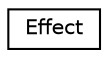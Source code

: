 digraph "Graphical Class Hierarchy"
{
  edge [fontname="Helvetica",fontsize="10",labelfontname="Helvetica",labelfontsize="10"];
  node [fontname="Helvetica",fontsize="10",shape=record];
  rankdir="LR";
  Node1 [label="Effect",height=0.2,width=0.4,color="black", fillcolor="white", style="filled",URL="$classEffect.html"];
}
